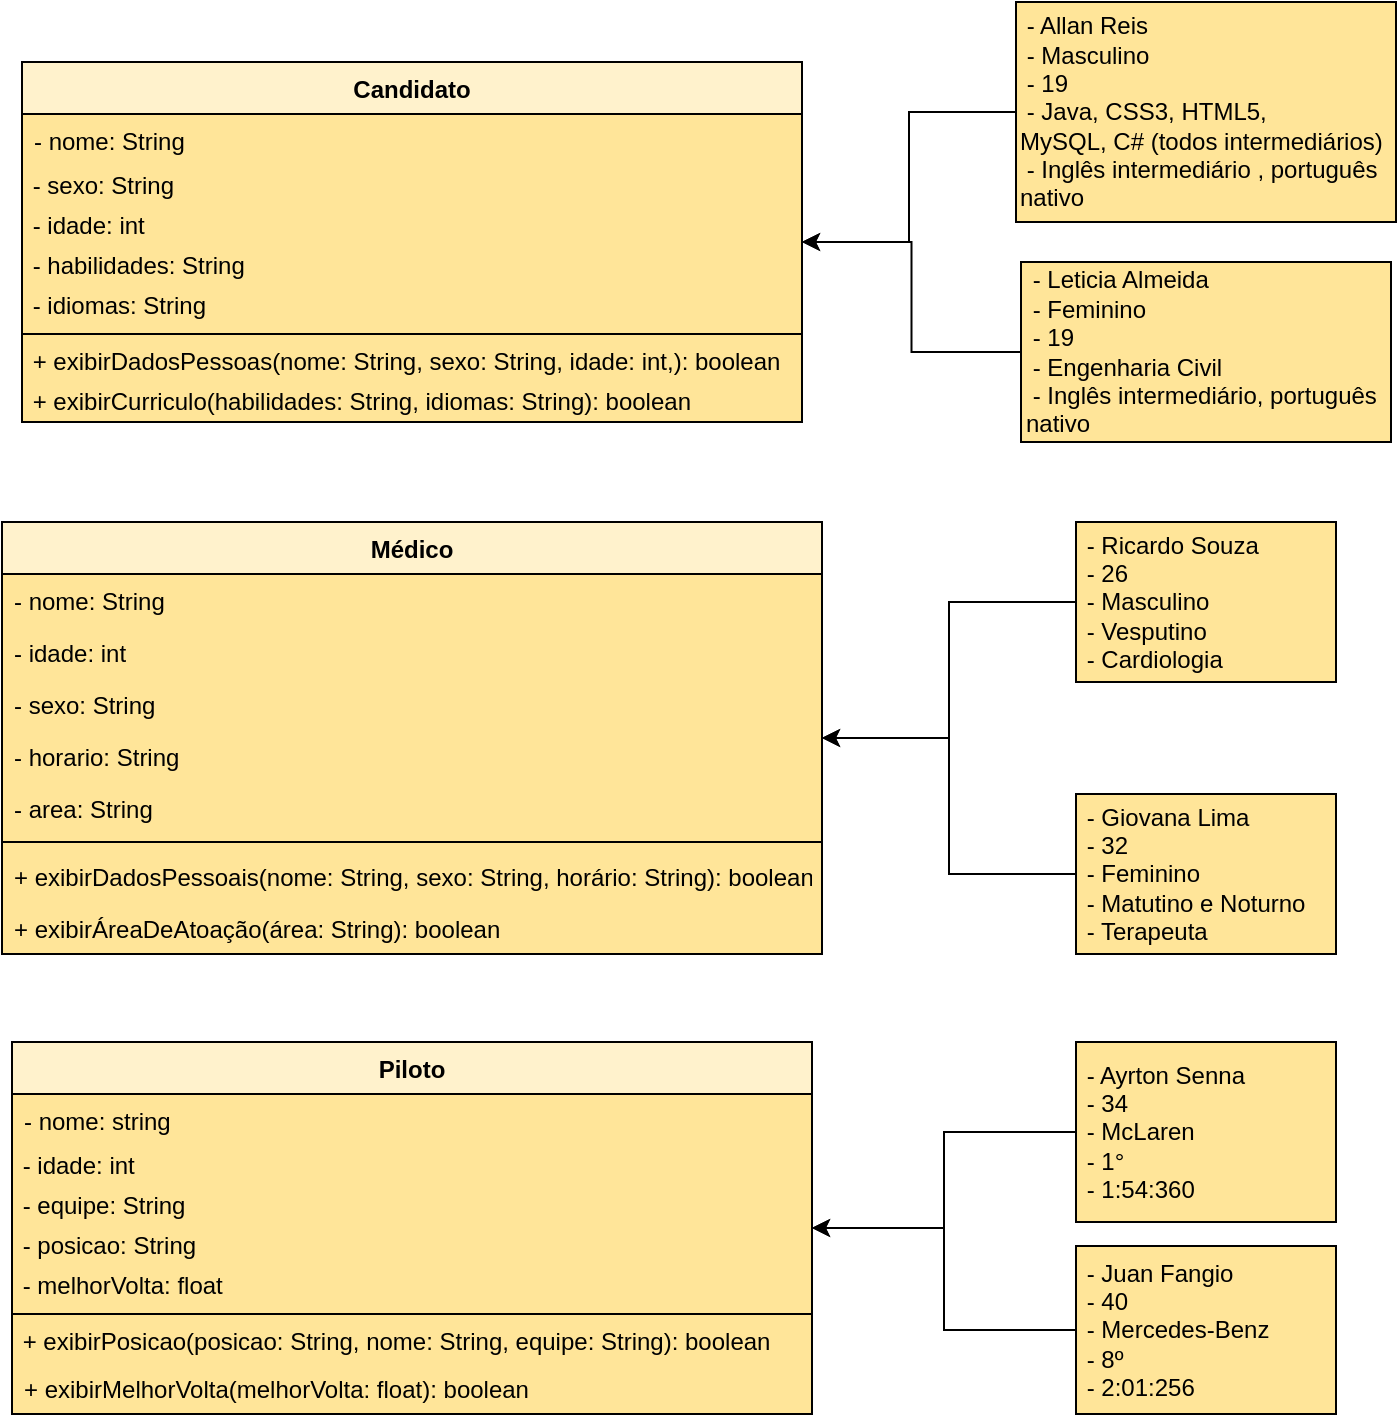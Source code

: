 <mxfile version="12.7.9" type="onedrive"><diagram id="C5RBs43oDa-KdzZeNtuy" name="Page-1"><mxGraphModel dx="782" dy="738" grid="1" gridSize="10" guides="1" tooltips="1" connect="1" arrows="1" fold="1" page="1" pageScale="1" pageWidth="827" pageHeight="1169" math="0" shadow="0"><root><mxCell id="WIyWlLk6GJQsqaUBKTNV-0"/><mxCell id="WIyWlLk6GJQsqaUBKTNV-1" parent="WIyWlLk6GJQsqaUBKTNV-0"/><mxCell id="LXvBASl7SInnVff-v3J2-0" value="Candidato" style="swimlane;fontStyle=1;align=center;verticalAlign=top;childLayout=stackLayout;horizontal=1;startSize=26;horizontalStack=0;resizeParent=1;resizeParentMax=0;resizeLast=0;collapsible=1;marginBottom=0;fillColor=#fff2cc;strokeColor=#000000;swimlaneFillColor=#FFE599;fontColor=#000000;" parent="WIyWlLk6GJQsqaUBKTNV-1" vertex="1"><mxGeometry x="78" y="100" width="390" height="180" as="geometry"/></mxCell><mxCell id="LXvBASl7SInnVff-v3J2-1" value="- nome: String" style="text;strokeColor=none;fillColor=none;align=left;verticalAlign=top;spacingLeft=4;spacingRight=4;overflow=hidden;rotatable=0;points=[[0,0.5],[1,0.5]];portConstraint=eastwest;fontColor=#000000;" parent="LXvBASl7SInnVff-v3J2-0" vertex="1"><mxGeometry y="26" width="390" height="26" as="geometry"/></mxCell><mxCell id="LXvBASl7SInnVff-v3J2-5" value="&amp;nbsp;- sexo: String" style="text;html=1;align=left;verticalAlign=middle;resizable=0;points=[];autosize=1;fontColor=#000000;strokeColor=none;" parent="LXvBASl7SInnVff-v3J2-0" vertex="1"><mxGeometry y="52" width="390" height="20" as="geometry"/></mxCell><mxCell id="LXvBASl7SInnVff-v3J2-4" value="&amp;nbsp;- idade: int" style="text;html=1;align=left;verticalAlign=middle;resizable=0;points=[];autosize=1;fontColor=#000000;strokeColor=none;" parent="LXvBASl7SInnVff-v3J2-0" vertex="1"><mxGeometry y="72" width="390" height="20" as="geometry"/></mxCell><mxCell id="LXvBASl7SInnVff-v3J2-17" value="&amp;nbsp;- habilidades: String" style="text;html=1;align=left;verticalAlign=middle;resizable=0;points=[];autosize=1;fontColor=#000000;strokeColor=none;" parent="LXvBASl7SInnVff-v3J2-0" vertex="1"><mxGeometry y="92" width="390" height="20" as="geometry"/></mxCell><mxCell id="LXvBASl7SInnVff-v3J2-16" value="&amp;nbsp;- idiomas: String" style="text;html=1;align=left;verticalAlign=middle;resizable=0;points=[];autosize=1;fontColor=#000000;strokeColor=none;" parent="LXvBASl7SInnVff-v3J2-0" vertex="1"><mxGeometry y="112" width="390" height="20" as="geometry"/></mxCell><mxCell id="LXvBASl7SInnVff-v3J2-2" value="" style="line;strokeWidth=1;fillColor=none;align=left;verticalAlign=middle;spacingTop=-1;spacingLeft=3;spacingRight=3;rotatable=0;labelPosition=right;points=[];portConstraint=eastwest;fontColor=#000000;strokeColor=#000000;" parent="LXvBASl7SInnVff-v3J2-0" vertex="1"><mxGeometry y="132" width="390" height="8" as="geometry"/></mxCell><mxCell id="LXvBASl7SInnVff-v3J2-7" value="&amp;nbsp;+ exibirDadosPessoas(nome: String, sexo: String, idade: int,): boolean" style="text;html=1;align=left;verticalAlign=middle;resizable=0;points=[];autosize=1;fontColor=#000000;strokeColor=none;" parent="LXvBASl7SInnVff-v3J2-0" vertex="1"><mxGeometry y="140" width="390" height="20" as="geometry"/></mxCell><mxCell id="LXvBASl7SInnVff-v3J2-19" value="&amp;nbsp;+ exibirCurriculo(habilidades: String, idiomas: String): boolean" style="text;html=1;align=left;verticalAlign=middle;resizable=0;points=[];autosize=1;fontColor=#000000;strokeColor=none;" parent="LXvBASl7SInnVff-v3J2-0" vertex="1"><mxGeometry y="160" width="390" height="20" as="geometry"/></mxCell><mxCell id="LXvBASl7SInnVff-v3J2-12" value="Médico" style="swimlane;fontStyle=1;align=center;verticalAlign=top;childLayout=stackLayout;horizontal=1;startSize=26;horizontalStack=0;resizeParent=1;resizeParentMax=0;resizeLast=0;collapsible=1;marginBottom=0;fillColor=#fff2cc;strokeColor=#000000;swimlaneFillColor=#FFE599;fontColor=#000000;" parent="WIyWlLk6GJQsqaUBKTNV-1" vertex="1"><mxGeometry x="68" y="330" width="410" height="216" as="geometry"/></mxCell><mxCell id="LXvBASl7SInnVff-v3J2-22" value="- nome: String" style="text;strokeColor=none;fillColor=none;align=left;verticalAlign=top;spacingLeft=4;spacingRight=4;overflow=hidden;rotatable=0;points=[[0,0.5],[1,0.5]];portConstraint=eastwest;fontColor=#000000;" parent="LXvBASl7SInnVff-v3J2-12" vertex="1"><mxGeometry y="26" width="410" height="26" as="geometry"/></mxCell><mxCell id="LXvBASl7SInnVff-v3J2-25" value="- idade: int" style="text;strokeColor=none;fillColor=none;align=left;verticalAlign=top;spacingLeft=4;spacingRight=4;overflow=hidden;rotatable=0;points=[[0,0.5],[1,0.5]];portConstraint=eastwest;fontColor=#000000;" parent="LXvBASl7SInnVff-v3J2-12" vertex="1"><mxGeometry y="52" width="410" height="26" as="geometry"/></mxCell><mxCell id="LXvBASl7SInnVff-v3J2-13" value="- sexo: String" style="text;strokeColor=none;fillColor=none;align=left;verticalAlign=top;spacingLeft=4;spacingRight=4;overflow=hidden;rotatable=0;points=[[0,0.5],[1,0.5]];portConstraint=eastwest;fontColor=#000000;" parent="LXvBASl7SInnVff-v3J2-12" vertex="1"><mxGeometry y="78" width="410" height="26" as="geometry"/></mxCell><mxCell id="LXvBASl7SInnVff-v3J2-23" value="- horario: String " style="text;strokeColor=none;fillColor=none;align=left;verticalAlign=top;spacingLeft=4;spacingRight=4;overflow=hidden;rotatable=0;points=[[0,0.5],[1,0.5]];portConstraint=eastwest;fontColor=#000000;" parent="LXvBASl7SInnVff-v3J2-12" vertex="1"><mxGeometry y="104" width="410" height="26" as="geometry"/></mxCell><mxCell id="LXvBASl7SInnVff-v3J2-24" value="- area: String" style="text;strokeColor=none;fillColor=none;align=left;verticalAlign=top;spacingLeft=4;spacingRight=4;overflow=hidden;rotatable=0;points=[[0,0.5],[1,0.5]];portConstraint=eastwest;fontColor=#000000;" parent="LXvBASl7SInnVff-v3J2-12" vertex="1"><mxGeometry y="130" width="410" height="26" as="geometry"/></mxCell><mxCell id="LXvBASl7SInnVff-v3J2-14" value="" style="line;strokeWidth=1;fillColor=none;align=left;verticalAlign=middle;spacingTop=-1;spacingLeft=3;spacingRight=3;rotatable=0;labelPosition=right;points=[];portConstraint=eastwest;fontColor=#000000;strokeColor=#000000;" parent="LXvBASl7SInnVff-v3J2-12" vertex="1"><mxGeometry y="156" width="410" height="8" as="geometry"/></mxCell><mxCell id="LXvBASl7SInnVff-v3J2-21" value="+ exibirDadosPessoais(nome: String, sexo: String, horário: String): boolean" style="text;strokeColor=none;fillColor=none;align=left;verticalAlign=top;spacingLeft=4;spacingRight=4;overflow=hidden;rotatable=0;points=[[0,0.5],[1,0.5]];portConstraint=eastwest;fontColor=#000000;" parent="LXvBASl7SInnVff-v3J2-12" vertex="1"><mxGeometry y="164" width="410" height="26" as="geometry"/></mxCell><mxCell id="LXvBASl7SInnVff-v3J2-15" value="+ exibirÁreaDeAtoação(área: String): boolean" style="text;strokeColor=none;fillColor=none;align=left;verticalAlign=top;spacingLeft=4;spacingRight=4;overflow=hidden;rotatable=0;points=[[0,0.5],[1,0.5]];portConstraint=eastwest;fontColor=#000000;" parent="LXvBASl7SInnVff-v3J2-12" vertex="1"><mxGeometry y="190" width="410" height="26" as="geometry"/></mxCell><mxCell id="LXvBASl7SInnVff-v3J2-26" value="Piloto" style="swimlane;fontStyle=1;align=center;verticalAlign=top;childLayout=stackLayout;horizontal=1;startSize=26;horizontalStack=0;resizeParent=1;resizeParentMax=0;resizeLast=0;collapsible=1;marginBottom=0;fillColor=#fff2cc;strokeColor=#000000;swimlaneFillColor=#FFE599;fontColor=#000000;" parent="WIyWlLk6GJQsqaUBKTNV-1" vertex="1"><mxGeometry x="73" y="590" width="400" height="186" as="geometry"/></mxCell><mxCell id="LXvBASl7SInnVff-v3J2-27" value="- nome: string" style="text;strokeColor=none;fillColor=none;align=left;verticalAlign=top;spacingLeft=4;spacingRight=4;overflow=hidden;rotatable=0;points=[[0,0.5],[1,0.5]];portConstraint=eastwest;fontColor=#000000;" parent="LXvBASl7SInnVff-v3J2-26" vertex="1"><mxGeometry y="26" width="400" height="26" as="geometry"/></mxCell><mxCell id="LXvBASl7SInnVff-v3J2-30" value="&amp;nbsp;- idade: int" style="text;html=1;align=left;verticalAlign=middle;resizable=0;points=[];autosize=1;fontColor=#000000;strokeColor=none;" parent="LXvBASl7SInnVff-v3J2-26" vertex="1"><mxGeometry y="52" width="400" height="20" as="geometry"/></mxCell><mxCell id="LXvBASl7SInnVff-v3J2-31" value="&amp;nbsp;- equipe: String&amp;nbsp;" style="text;html=1;align=left;verticalAlign=middle;resizable=0;points=[];autosize=1;fontColor=#000000;strokeColor=none;" parent="LXvBASl7SInnVff-v3J2-26" vertex="1"><mxGeometry y="72" width="400" height="20" as="geometry"/></mxCell><mxCell id="LXvBASl7SInnVff-v3J2-32" value="&amp;nbsp;- posicao: String" style="text;html=1;align=left;verticalAlign=middle;resizable=0;points=[];autosize=1;fontColor=#000000;strokeColor=none;" parent="LXvBASl7SInnVff-v3J2-26" vertex="1"><mxGeometry y="92" width="400" height="20" as="geometry"/></mxCell><mxCell id="LXvBASl7SInnVff-v3J2-34" value="&amp;nbsp;- melhorVolta: float" style="text;html=1;align=left;verticalAlign=middle;resizable=0;points=[];autosize=1;fontColor=#000000;strokeColor=none;" parent="LXvBASl7SInnVff-v3J2-26" vertex="1"><mxGeometry y="112" width="400" height="20" as="geometry"/></mxCell><mxCell id="LXvBASl7SInnVff-v3J2-28" value="" style="line;strokeWidth=1;fillColor=none;align=left;verticalAlign=middle;spacingTop=-1;spacingLeft=3;spacingRight=3;rotatable=0;labelPosition=right;points=[];portConstraint=eastwest;fontColor=#000000;strokeColor=#000000;" parent="LXvBASl7SInnVff-v3J2-26" vertex="1"><mxGeometry y="132" width="400" height="8" as="geometry"/></mxCell><mxCell id="LXvBASl7SInnVff-v3J2-33" value="&amp;nbsp;+ exibirPosicao(posicao: String, nome: String, equipe: String): boolean" style="text;html=1;align=left;verticalAlign=middle;resizable=0;points=[];autosize=1;fontColor=#000000;strokeColor=none;" parent="LXvBASl7SInnVff-v3J2-26" vertex="1"><mxGeometry y="140" width="400" height="20" as="geometry"/></mxCell><mxCell id="LXvBASl7SInnVff-v3J2-29" value="+ exibirMelhorVolta(melhorVolta: float): boolean" style="text;strokeColor=none;fillColor=none;align=left;verticalAlign=top;spacingLeft=4;spacingRight=4;overflow=hidden;rotatable=0;points=[[0,0.5],[1,0.5]];portConstraint=eastwest;fontColor=#000000;" parent="LXvBASl7SInnVff-v3J2-26" vertex="1"><mxGeometry y="160" width="400" height="26" as="geometry"/></mxCell><mxCell id="LXvBASl7SInnVff-v3J2-36" style="edgeStyle=orthogonalEdgeStyle;rounded=0;orthogonalLoop=1;jettySize=auto;html=1;fontColor=#000000;strokeColor=#000000;" parent="WIyWlLk6GJQsqaUBKTNV-1" source="LXvBASl7SInnVff-v3J2-35" target="LXvBASl7SInnVff-v3J2-0" edge="1"><mxGeometry relative="1" as="geometry"/></mxCell><mxCell id="LXvBASl7SInnVff-v3J2-35" value="&amp;nbsp;- Allan Reis&lt;br&gt;&amp;nbsp;- Masculino&lt;br&gt;&amp;nbsp;- 19&lt;br&gt;&amp;nbsp;- Java, CSS3, HTML5,&lt;br&gt;MySQL, C# (todos intermediários)&lt;br&gt;&amp;nbsp;- Inglês intermediário , português &lt;br&gt;nativo" style="html=1;align=left;fillColor=#FFE599;strokeColor=#000000;gradientColor=none;fontColor=#000000;" parent="WIyWlLk6GJQsqaUBKTNV-1" vertex="1"><mxGeometry x="575" y="70" width="190" height="110" as="geometry"/></mxCell><mxCell id="LXvBASl7SInnVff-v3J2-38" style="rounded=0;orthogonalLoop=1;jettySize=auto;html=1;edgeStyle=orthogonalEdgeStyle;elbow=vertical;fontColor=#000000;strokeColor=#000000;" parent="WIyWlLk6GJQsqaUBKTNV-1" source="LXvBASl7SInnVff-v3J2-37" target="LXvBASl7SInnVff-v3J2-0" edge="1"><mxGeometry relative="1" as="geometry"/></mxCell><mxCell id="LXvBASl7SInnVff-v3J2-37" value="&amp;nbsp;- Leticia Almeida&lt;br&gt;&amp;nbsp;- Feminino&lt;br&gt;&amp;nbsp;- 19&lt;br&gt;&amp;nbsp;- Engenharia Civil&lt;br&gt;&amp;nbsp;- Inglês intermediário, português &lt;br&gt;nativo" style="html=1;fillColor=#FFE599;align=left;strokeColor=#000000;fontColor=#000000;" parent="WIyWlLk6GJQsqaUBKTNV-1" vertex="1"><mxGeometry x="577.5" y="200" width="185" height="90" as="geometry"/></mxCell><mxCell id="LXvBASl7SInnVff-v3J2-40" style="edgeStyle=orthogonalEdgeStyle;rounded=0;orthogonalLoop=1;jettySize=auto;html=1;fontColor=#000000;strokeColor=#000000;" parent="WIyWlLk6GJQsqaUBKTNV-1" source="LXvBASl7SInnVff-v3J2-39" target="LXvBASl7SInnVff-v3J2-12" edge="1"><mxGeometry relative="1" as="geometry"/></mxCell><mxCell id="LXvBASl7SInnVff-v3J2-39" value="&amp;nbsp;- Ricardo Souza&lt;br&gt;&amp;nbsp;- 26&lt;br&gt;&amp;nbsp;- Masculino&lt;br&gt;&amp;nbsp;- Vesputino&lt;br&gt;&amp;nbsp;- Cardiologia" style="html=1;fillColor=#FFE599;align=left;fontColor=#000000;strokeColor=#000000;" parent="WIyWlLk6GJQsqaUBKTNV-1" vertex="1"><mxGeometry x="605" y="330" width="130" height="80" as="geometry"/></mxCell><mxCell id="LXvBASl7SInnVff-v3J2-42" style="edgeStyle=orthogonalEdgeStyle;rounded=0;orthogonalLoop=1;jettySize=auto;html=1;fontColor=#000000;strokeColor=#000000;" parent="WIyWlLk6GJQsqaUBKTNV-1" source="LXvBASl7SInnVff-v3J2-41" target="LXvBASl7SInnVff-v3J2-12" edge="1"><mxGeometry relative="1" as="geometry"/></mxCell><mxCell id="LXvBASl7SInnVff-v3J2-41" value="&amp;nbsp;- Giovana Lima&lt;br&gt;&amp;nbsp;- 32&lt;br&gt;&amp;nbsp;- Feminino&lt;br&gt;&amp;nbsp;- Matutino e Noturno&lt;br&gt;&amp;nbsp;- Terapeuta" style="html=1;fillColor=#FFE599;align=left;fontColor=#000000;strokeColor=#000000;" parent="WIyWlLk6GJQsqaUBKTNV-1" vertex="1"><mxGeometry x="605" y="466" width="130" height="80" as="geometry"/></mxCell><mxCell id="LXvBASl7SInnVff-v3J2-44" style="edgeStyle=orthogonalEdgeStyle;rounded=0;orthogonalLoop=1;jettySize=auto;html=1;fontColor=#000000;strokeColor=#000000;" parent="WIyWlLk6GJQsqaUBKTNV-1" source="LXvBASl7SInnVff-v3J2-43" target="LXvBASl7SInnVff-v3J2-26" edge="1"><mxGeometry relative="1" as="geometry"/></mxCell><mxCell id="LXvBASl7SInnVff-v3J2-43" value="&amp;nbsp;- Ayrton Senna&lt;br&gt;&amp;nbsp;- 34&lt;br&gt;&amp;nbsp;- McLaren&lt;br&gt;&amp;nbsp;- 1°&lt;br&gt;&amp;nbsp;- 1:54:360" style="html=1;fillColor=#FFE599;align=left;fontColor=#000000;strokeColor=#000000;" parent="WIyWlLk6GJQsqaUBKTNV-1" vertex="1"><mxGeometry x="605" y="590" width="130" height="90" as="geometry"/></mxCell><mxCell id="LXvBASl7SInnVff-v3J2-46" style="edgeStyle=orthogonalEdgeStyle;rounded=0;orthogonalLoop=1;jettySize=auto;html=1;fontColor=#000000;strokeColor=#000000;" parent="WIyWlLk6GJQsqaUBKTNV-1" source="LXvBASl7SInnVff-v3J2-45" target="LXvBASl7SInnVff-v3J2-26" edge="1"><mxGeometry relative="1" as="geometry"/></mxCell><mxCell id="LXvBASl7SInnVff-v3J2-45" value="&amp;nbsp;- Juan Fangio&lt;br&gt;&amp;nbsp;- 40&lt;br&gt;&amp;nbsp;- Mercedes-Benz&lt;br&gt;&amp;nbsp;- 8º&lt;br&gt;&amp;nbsp;- 2:01:256&amp;nbsp;" style="html=1;fillColor=#FFE599;align=left;fontColor=#000000;strokeColor=#000000;" parent="WIyWlLk6GJQsqaUBKTNV-1" vertex="1"><mxGeometry x="605" y="692" width="130" height="84" as="geometry"/></mxCell></root></mxGraphModel></diagram></mxfile>